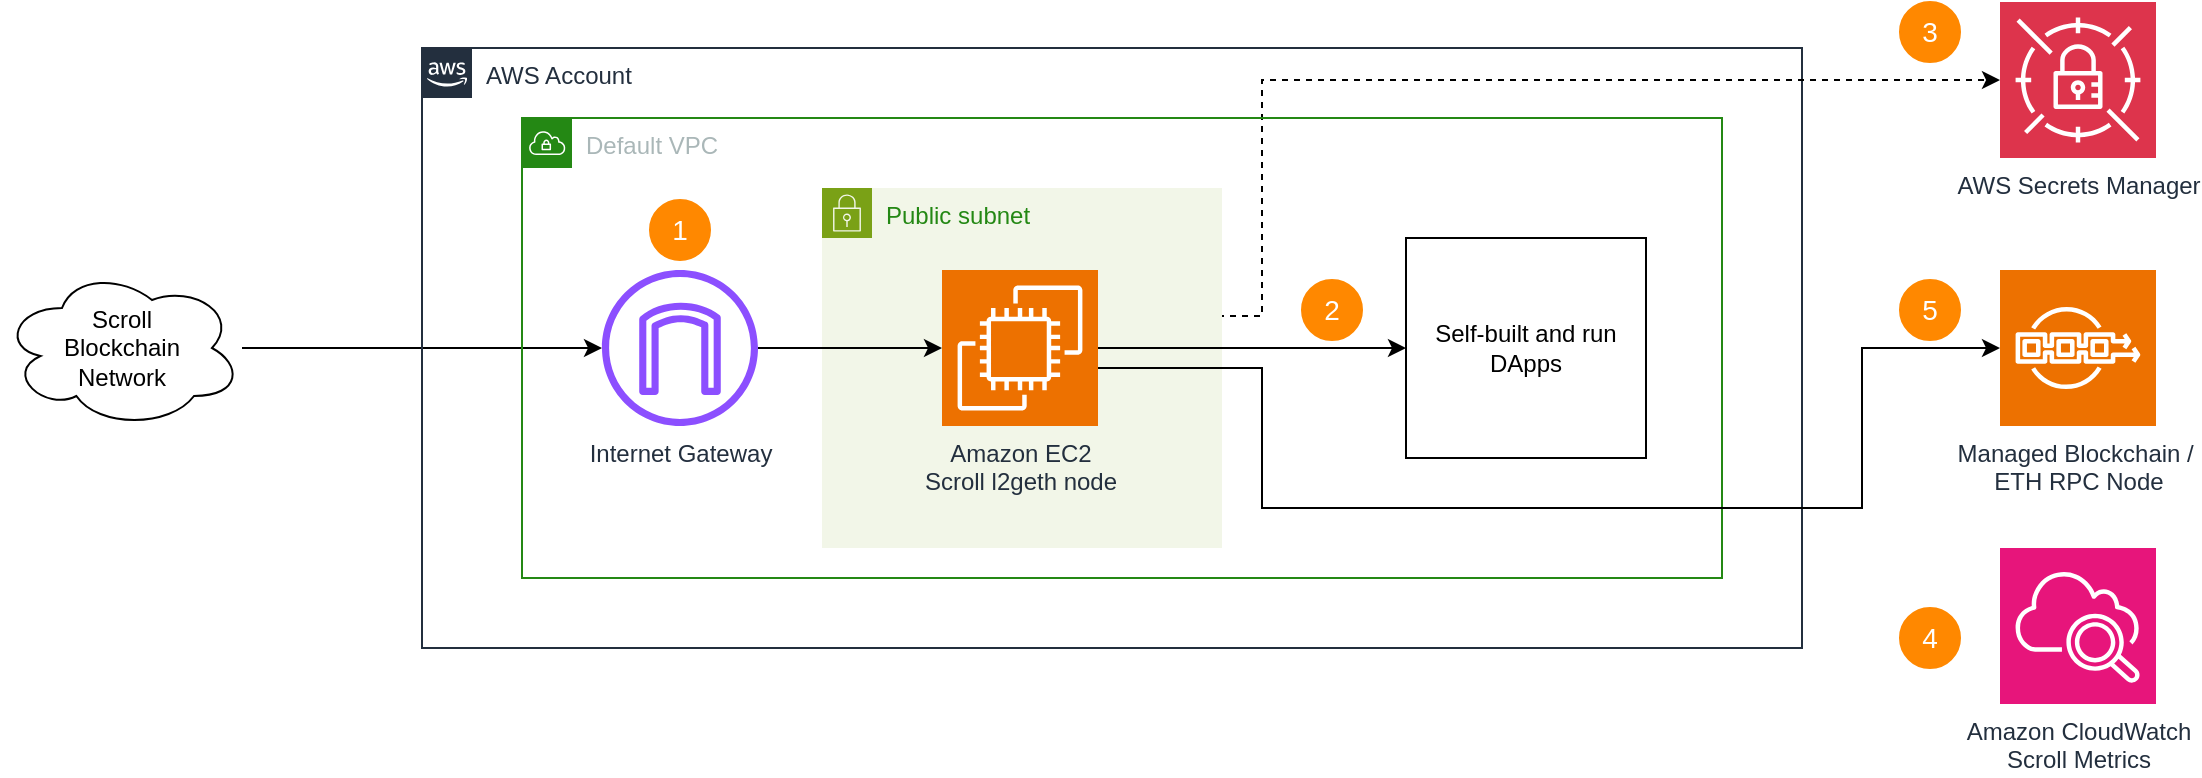 <mxfile version="22.1.7" type="google">
  <diagram name="Single node" id="x4TNpdqoHl5asDUS4WaB">
    <mxGraphModel grid="1" page="1" gridSize="10" guides="1" tooltips="1" connect="1" arrows="1" fold="1" pageScale="1" pageWidth="850" pageHeight="1100" math="0" shadow="0">
      <root>
        <mxCell id="0" />
        <mxCell id="1" parent="0" />
        <mxCell id="OX_zlI_0chY2JoXTOn6b-12" style="edgeStyle=orthogonalEdgeStyle;rounded=0;orthogonalLoop=1;jettySize=auto;html=1;" edge="1" parent="1" source="OX_zlI_0chY2JoXTOn6b-1" target="OX_zlI_0chY2JoXTOn6b-6">
          <mxGeometry relative="1" as="geometry" />
        </mxCell>
        <mxCell id="OX_zlI_0chY2JoXTOn6b-1" value="Scroll&lt;br&gt;Blockchain&lt;br&gt;Network" style="ellipse;shape=cloud;whiteSpace=wrap;html=1;" vertex="1" parent="1">
          <mxGeometry x="60" y="420" width="120" height="80" as="geometry" />
        </mxCell>
        <mxCell id="OX_zlI_0chY2JoXTOn6b-2" value="AWS Account" style="points=[[0,0],[0.25,0],[0.5,0],[0.75,0],[1,0],[1,0.25],[1,0.5],[1,0.75],[1,1],[0.75,1],[0.5,1],[0.25,1],[0,1],[0,0.75],[0,0.5],[0,0.25]];outlineConnect=0;gradientColor=none;html=1;whiteSpace=wrap;fontSize=12;fontStyle=0;container=1;pointerEvents=0;collapsible=0;recursiveResize=0;shape=mxgraph.aws4.group;grIcon=mxgraph.aws4.group_aws_cloud_alt;strokeColor=#232F3E;fillColor=none;verticalAlign=top;align=left;spacingLeft=30;fontColor=#232F3E;dashed=0;" vertex="1" parent="1">
          <mxGeometry x="270" y="310" width="690" height="300" as="geometry" />
        </mxCell>
        <mxCell id="OX_zlI_0chY2JoXTOn6b-19" style="edgeStyle=orthogonalEdgeStyle;rounded=0;orthogonalLoop=1;jettySize=auto;html=1;entryX=0;entryY=0.5;entryDx=0;entryDy=0;entryPerimeter=0;dashed=1;" edge="1" parent="OX_zlI_0chY2JoXTOn6b-2" target="OX_zlI_0chY2JoXTOn6b-18">
          <mxGeometry relative="1" as="geometry">
            <mxPoint x="338" y="134" as="sourcePoint" />
            <mxPoint x="810" y="10" as="targetPoint" />
            <Array as="points">
              <mxPoint x="420" y="134" />
              <mxPoint x="420" y="16" />
            </Array>
          </mxGeometry>
        </mxCell>
        <mxCell id="OX_zlI_0chY2JoXTOn6b-7" value="Public subnet" style="points=[[0,0],[0.25,0],[0.5,0],[0.75,0],[1,0],[1,0.25],[1,0.5],[1,0.75],[1,1],[0.75,1],[0.5,1],[0.25,1],[0,1],[0,0.75],[0,0.5],[0,0.25]];outlineConnect=0;gradientColor=none;html=1;whiteSpace=wrap;fontSize=12;fontStyle=0;container=1;pointerEvents=0;collapsible=0;recursiveResize=0;shape=mxgraph.aws4.group;grIcon=mxgraph.aws4.group_security_group;grStroke=0;strokeColor=#7AA116;fillColor=#F2F6E8;verticalAlign=top;align=left;spacingLeft=30;fontColor=#248814;dashed=0;" vertex="1" parent="OX_zlI_0chY2JoXTOn6b-2">
          <mxGeometry x="200" y="70" width="200" height="180" as="geometry" />
        </mxCell>
        <mxCell id="OX_zlI_0chY2JoXTOn6b-9" value="Amazon EC2&lt;br&gt;Scroll l2geth node" style="sketch=0;points=[[0,0,0],[0.25,0,0],[0.5,0,0],[0.75,0,0],[1,0,0],[0,1,0],[0.25,1,0],[0.5,1,0],[0.75,1,0],[1,1,0],[0,0.25,0],[0,0.5,0],[0,0.75,0],[1,0.25,0],[1,0.5,0],[1,0.75,0]];outlineConnect=0;fontColor=#232F3E;fillColor=#ED7100;strokeColor=#ffffff;dashed=0;verticalLabelPosition=bottom;verticalAlign=top;align=center;html=1;fontSize=12;fontStyle=0;aspect=fixed;shape=mxgraph.aws4.resourceIcon;resIcon=mxgraph.aws4.ec2;" vertex="1" parent="OX_zlI_0chY2JoXTOn6b-7">
          <mxGeometry x="60" y="41" width="78" height="78" as="geometry" />
        </mxCell>
        <mxCell id="OX_zlI_0chY2JoXTOn6b-13" style="edgeStyle=orthogonalEdgeStyle;rounded=0;orthogonalLoop=1;jettySize=auto;html=1;" edge="1" parent="OX_zlI_0chY2JoXTOn6b-2" source="OX_zlI_0chY2JoXTOn6b-6" target="OX_zlI_0chY2JoXTOn6b-9">
          <mxGeometry relative="1" as="geometry" />
        </mxCell>
        <mxCell id="OX_zlI_0chY2JoXTOn6b-6" value="Internet Gateway" style="sketch=0;outlineConnect=0;fontColor=#232F3E;gradientColor=none;fillColor=#8C4FFF;strokeColor=none;dashed=0;verticalLabelPosition=bottom;verticalAlign=top;align=center;html=1;fontSize=12;fontStyle=0;aspect=fixed;pointerEvents=1;shape=mxgraph.aws4.internet_gateway;" vertex="1" parent="OX_zlI_0chY2JoXTOn6b-2">
          <mxGeometry x="90" y="111" width="78" height="78" as="geometry" />
        </mxCell>
        <mxCell id="OX_zlI_0chY2JoXTOn6b-11" value="Self-built and run DApps" style="rounded=0;whiteSpace=wrap;html=1;" vertex="1" parent="OX_zlI_0chY2JoXTOn6b-2">
          <mxGeometry x="492" y="95" width="120" height="110" as="geometry" />
        </mxCell>
        <mxCell id="OX_zlI_0chY2JoXTOn6b-14" style="edgeStyle=orthogonalEdgeStyle;rounded=0;orthogonalLoop=1;jettySize=auto;html=1;entryX=0;entryY=0.5;entryDx=0;entryDy=0;" edge="1" parent="OX_zlI_0chY2JoXTOn6b-2" source="OX_zlI_0chY2JoXTOn6b-9" target="OX_zlI_0chY2JoXTOn6b-11">
          <mxGeometry relative="1" as="geometry" />
        </mxCell>
        <mxCell id="OX_zlI_0chY2JoXTOn6b-21" value="&lt;font style=&quot;font-size: 14px;&quot; color=&quot;#ffffff&quot;&gt;1&lt;/font&gt;" style="ellipse;whiteSpace=wrap;html=1;strokeColor=#FF8800;fillColor=#FF8800;" vertex="1" parent="OX_zlI_0chY2JoXTOn6b-2">
          <mxGeometry x="114" y="76" width="30" height="30" as="geometry" />
        </mxCell>
        <mxCell id="OX_zlI_0chY2JoXTOn6b-22" value="&lt;font style=&quot;font-size: 14px;&quot; color=&quot;#ffffff&quot;&gt;2&lt;/font&gt;" style="ellipse;whiteSpace=wrap;html=1;strokeColor=#FF8800;fillColor=#FF8800;" vertex="1" parent="OX_zlI_0chY2JoXTOn6b-2">
          <mxGeometry x="440" y="116" width="30" height="30" as="geometry" />
        </mxCell>
        <mxCell id="IH9-5eQ_SOQHSwX34WHm-17" value="Default VPC" style="points=[[0,0],[0.25,0],[0.5,0],[0.75,0],[1,0],[1,0.25],[1,0.5],[1,0.75],[1,1],[0.75,1],[0.5,1],[0.25,1],[0,1],[0,0.75],[0,0.5],[0,0.25]];outlineConnect=0;gradientColor=none;html=1;whiteSpace=wrap;fontSize=12;fontStyle=0;container=0;pointerEvents=0;collapsible=0;recursiveResize=0;shape=mxgraph.aws4.group;grIcon=mxgraph.aws4.group_vpc;strokeColor=#248814;fillColor=none;verticalAlign=top;align=left;spacingLeft=30;fontColor=#AAB7B8;dashed=0;" vertex="1" parent="OX_zlI_0chY2JoXTOn6b-2">
          <mxGeometry x="50" y="35" width="600" height="230" as="geometry" />
        </mxCell>
        <mxCell id="OX_zlI_0chY2JoXTOn6b-10" value="Managed Blockchain /&amp;nbsp;&lt;br&gt;ETH RPC Node" style="sketch=0;points=[[0,0,0],[0.25,0,0],[0.5,0,0],[0.75,0,0],[1,0,0],[0,1,0],[0.25,1,0],[0.5,1,0],[0.75,1,0],[1,1,0],[0,0.25,0],[0,0.5,0],[0,0.75,0],[1,0.25,0],[1,0.5,0],[1,0.75,0]];outlineConnect=0;fontColor=#232F3E;fillColor=#ED7100;strokeColor=#ffffff;dashed=0;verticalLabelPosition=bottom;verticalAlign=top;align=center;html=1;fontSize=12;fontStyle=0;aspect=fixed;shape=mxgraph.aws4.resourceIcon;resIcon=mxgraph.aws4.managed_blockchain;" vertex="1" parent="1">
          <mxGeometry x="1059" y="421" width="78" height="78" as="geometry" />
        </mxCell>
        <mxCell id="OX_zlI_0chY2JoXTOn6b-15" style="edgeStyle=orthogonalEdgeStyle;rounded=0;orthogonalLoop=1;jettySize=auto;html=1;entryX=0;entryY=0.5;entryDx=0;entryDy=0;entryPerimeter=0;" edge="1" parent="1" source="OX_zlI_0chY2JoXTOn6b-9" target="OX_zlI_0chY2JoXTOn6b-10">
          <mxGeometry relative="1" as="geometry">
            <Array as="points">
              <mxPoint x="690" y="470" />
              <mxPoint x="690" y="540" />
              <mxPoint x="990" y="540" />
              <mxPoint x="990" y="460" />
            </Array>
          </mxGeometry>
        </mxCell>
        <mxCell id="OX_zlI_0chY2JoXTOn6b-16" value="Amazon CloudWatch&lt;br&gt;Scroll Metrics" style="sketch=0;points=[[0,0,0],[0.25,0,0],[0.5,0,0],[0.75,0,0],[1,0,0],[0,1,0],[0.25,1,0],[0.5,1,0],[0.75,1,0],[1,1,0],[0,0.25,0],[0,0.5,0],[0,0.75,0],[1,0.25,0],[1,0.5,0],[1,0.75,0]];points=[[0,0,0],[0.25,0,0],[0.5,0,0],[0.75,0,0],[1,0,0],[0,1,0],[0.25,1,0],[0.5,1,0],[0.75,1,0],[1,1,0],[0,0.25,0],[0,0.5,0],[0,0.75,0],[1,0.25,0],[1,0.5,0],[1,0.75,0]];outlineConnect=0;fontColor=#232F3E;fillColor=#E7157B;strokeColor=#ffffff;dashed=0;verticalLabelPosition=bottom;verticalAlign=top;align=center;html=1;fontSize=12;fontStyle=0;aspect=fixed;shape=mxgraph.aws4.resourceIcon;resIcon=mxgraph.aws4.cloudwatch_2;" vertex="1" parent="1">
          <mxGeometry x="1059" y="560" width="78" height="78" as="geometry" />
        </mxCell>
        <mxCell id="OX_zlI_0chY2JoXTOn6b-18" value="AWS Secrets Manager" style="sketch=0;points=[[0,0,0],[0.25,0,0],[0.5,0,0],[0.75,0,0],[1,0,0],[0,1,0],[0.25,1,0],[0.5,1,0],[0.75,1,0],[1,1,0],[0,0.25,0],[0,0.5,0],[0,0.75,0],[1,0.25,0],[1,0.5,0],[1,0.75,0]];outlineConnect=0;fontColor=#232F3E;fillColor=#DD344C;strokeColor=#ffffff;dashed=0;verticalLabelPosition=bottom;verticalAlign=top;align=center;html=1;fontSize=12;fontStyle=0;aspect=fixed;shape=mxgraph.aws4.resourceIcon;resIcon=mxgraph.aws4.secrets_manager;" vertex="1" parent="1">
          <mxGeometry x="1059" y="287" width="78" height="78" as="geometry" />
        </mxCell>
        <mxCell id="OX_zlI_0chY2JoXTOn6b-23" value="&lt;font style=&quot;font-size: 14px;&quot; color=&quot;#ffffff&quot;&gt;3&lt;/font&gt;" style="ellipse;whiteSpace=wrap;html=1;strokeColor=#FF8800;fillColor=#FF8800;" vertex="1" parent="1">
          <mxGeometry x="1009" y="287" width="30" height="30" as="geometry" />
        </mxCell>
        <mxCell id="OX_zlI_0chY2JoXTOn6b-24" value="&lt;font style=&quot;font-size: 14px;&quot; color=&quot;#ffffff&quot;&gt;4&lt;/font&gt;" style="ellipse;whiteSpace=wrap;html=1;strokeColor=#FF8800;fillColor=#FF8800;" vertex="1" parent="1">
          <mxGeometry x="1009" y="590" width="30" height="30" as="geometry" />
        </mxCell>
        <mxCell id="OX_zlI_0chY2JoXTOn6b-25" value="&lt;font style=&quot;font-size: 14px;&quot; color=&quot;#ffffff&quot;&gt;5&lt;/font&gt;" style="ellipse;whiteSpace=wrap;html=1;strokeColor=#FF8800;fillColor=#FF8800;" vertex="1" parent="1">
          <mxGeometry x="1009" y="426" width="30" height="30" as="geometry" />
        </mxCell>
      </root>
    </mxGraphModel>
  </diagram>
</mxfile>
